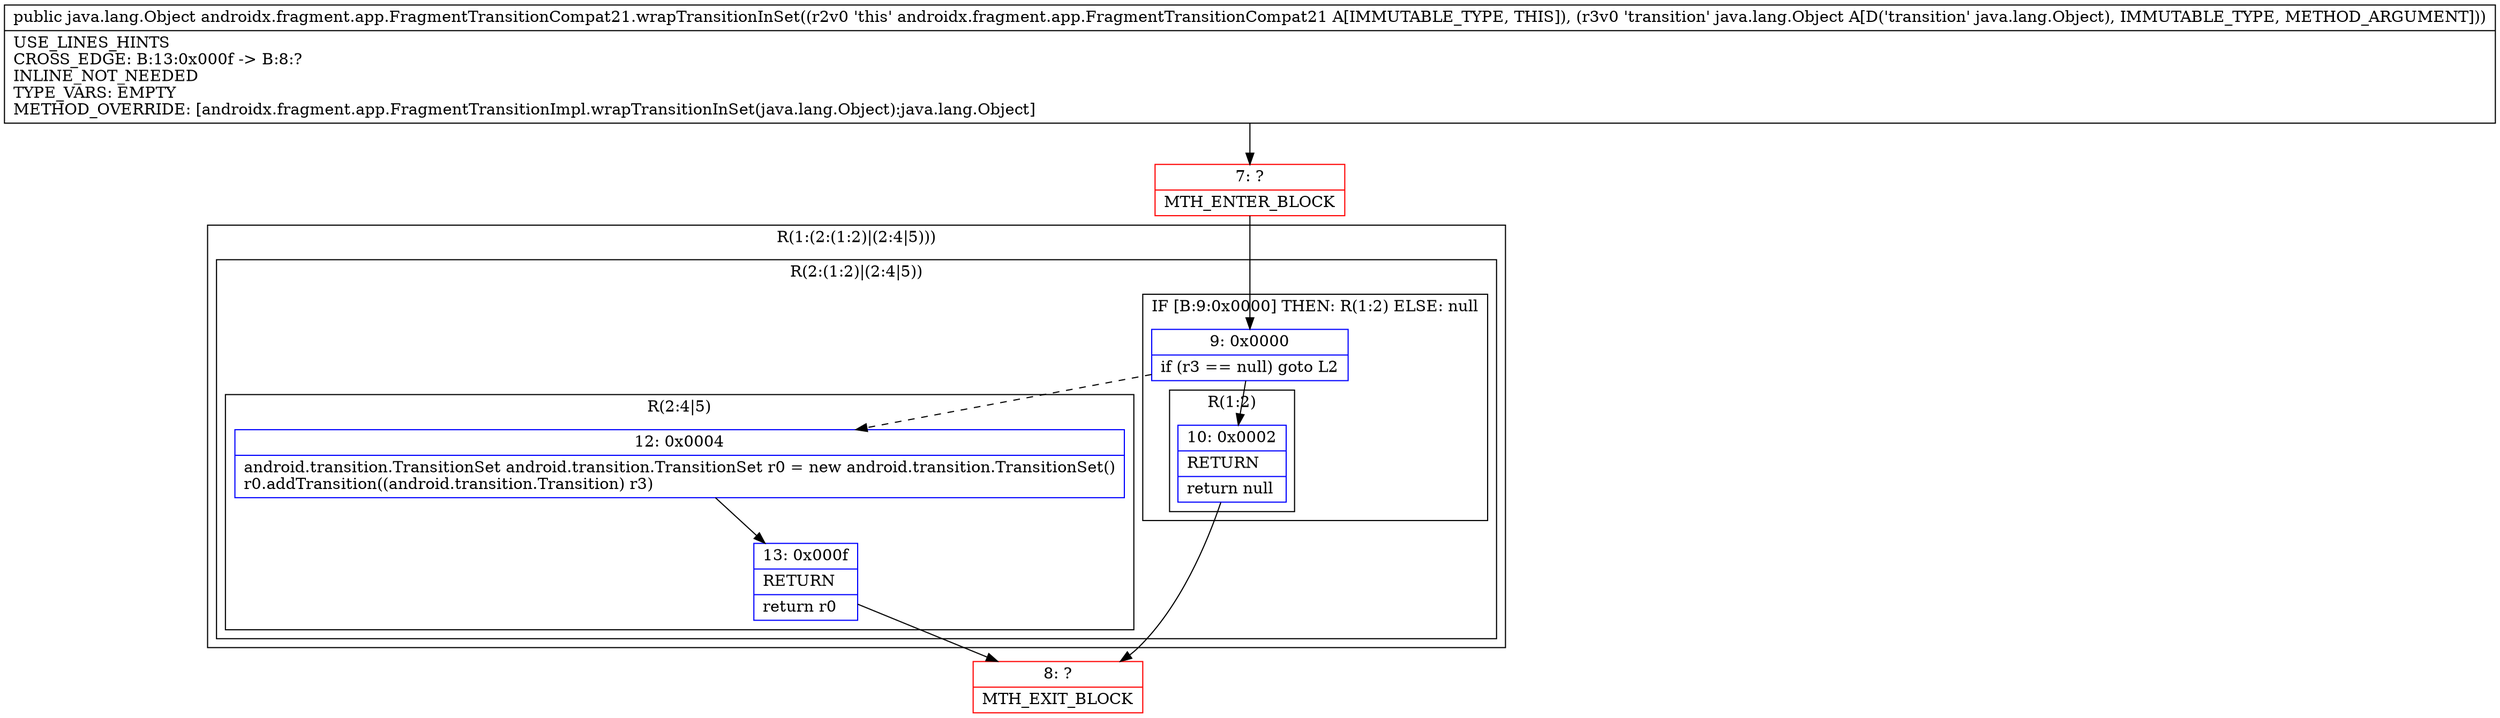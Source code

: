digraph "CFG forandroidx.fragment.app.FragmentTransitionCompat21.wrapTransitionInSet(Ljava\/lang\/Object;)Ljava\/lang\/Object;" {
subgraph cluster_Region_1232525890 {
label = "R(1:(2:(1:2)|(2:4|5)))";
node [shape=record,color=blue];
subgraph cluster_Region_1222991013 {
label = "R(2:(1:2)|(2:4|5))";
node [shape=record,color=blue];
subgraph cluster_IfRegion_987659764 {
label = "IF [B:9:0x0000] THEN: R(1:2) ELSE: null";
node [shape=record,color=blue];
Node_9 [shape=record,label="{9\:\ 0x0000|if (r3 == null) goto L2\l}"];
subgraph cluster_Region_421112328 {
label = "R(1:2)";
node [shape=record,color=blue];
Node_10 [shape=record,label="{10\:\ 0x0002|RETURN\l|return null\l}"];
}
}
subgraph cluster_Region_192026355 {
label = "R(2:4|5)";
node [shape=record,color=blue];
Node_12 [shape=record,label="{12\:\ 0x0004|android.transition.TransitionSet android.transition.TransitionSet r0 = new android.transition.TransitionSet()\lr0.addTransition((android.transition.Transition) r3)\l}"];
Node_13 [shape=record,label="{13\:\ 0x000f|RETURN\l|return r0\l}"];
}
}
}
Node_7 [shape=record,color=red,label="{7\:\ ?|MTH_ENTER_BLOCK\l}"];
Node_8 [shape=record,color=red,label="{8\:\ ?|MTH_EXIT_BLOCK\l}"];
MethodNode[shape=record,label="{public java.lang.Object androidx.fragment.app.FragmentTransitionCompat21.wrapTransitionInSet((r2v0 'this' androidx.fragment.app.FragmentTransitionCompat21 A[IMMUTABLE_TYPE, THIS]), (r3v0 'transition' java.lang.Object A[D('transition' java.lang.Object), IMMUTABLE_TYPE, METHOD_ARGUMENT]))  | USE_LINES_HINTS\lCROSS_EDGE: B:13:0x000f \-\> B:8:?\lINLINE_NOT_NEEDED\lTYPE_VARS: EMPTY\lMETHOD_OVERRIDE: [androidx.fragment.app.FragmentTransitionImpl.wrapTransitionInSet(java.lang.Object):java.lang.Object]\l}"];
MethodNode -> Node_7;Node_9 -> Node_10;
Node_9 -> Node_12[style=dashed];
Node_10 -> Node_8;
Node_12 -> Node_13;
Node_13 -> Node_8;
Node_7 -> Node_9;
}

